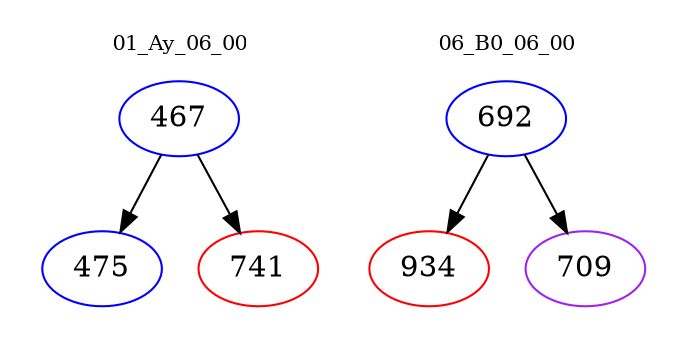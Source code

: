 digraph{
subgraph cluster_0 {
color = white
label = "01_Ay_06_00";
fontsize=10;
T0_467 [label="467", color="blue"]
T0_467 -> T0_475 [color="black"]
T0_475 [label="475", color="blue"]
T0_467 -> T0_741 [color="black"]
T0_741 [label="741", color="red"]
}
subgraph cluster_1 {
color = white
label = "06_B0_06_00";
fontsize=10;
T1_692 [label="692", color="blue"]
T1_692 -> T1_934 [color="black"]
T1_934 [label="934", color="red"]
T1_692 -> T1_709 [color="black"]
T1_709 [label="709", color="purple"]
}
}
